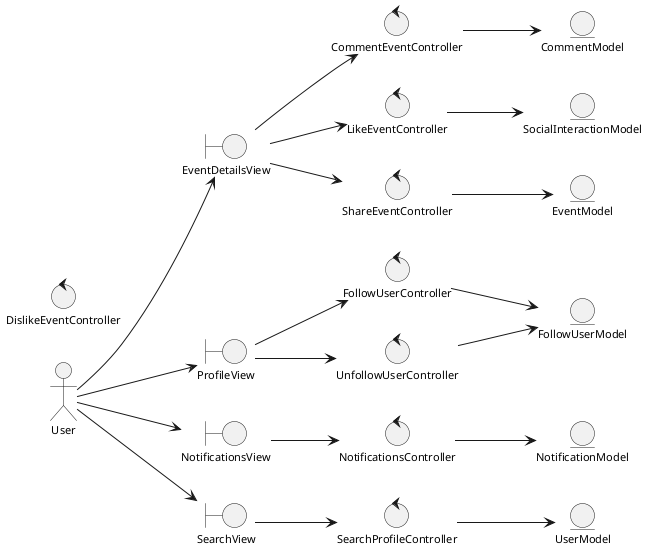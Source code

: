 @startuml analysisClassDiagramSocialInteractions
skinparam style strictuml
left to right direction
skinparam defaultTextAlignment center
skinparam defaultFontSize 11

actor "User" as user

entity "UserModel" as userModel
entity "EventModel" as eventModel
entity "SocialInteractionModel" as socialInteractionModel
entity "CommentModel" as commentModel
entity "FollowUserModel" as followUserModel
entity "NotificationModel" as notificationModel

boundary "EventDetailsView" as eventDetailsView
boundary "ProfileView" as profileView
boundary "NotificationsView" as notificationsView
boundary "SearchView" as searchView

control "CommentEventController" as commentEventController
control "LikeEventController" as likeEventController
control "DislikeEventController" as dislikeEventController
control "ShareEventController" as shareEventController
control "FollowUserController" as followUserController
control "UnfollowUserController" as unfollowUserController
control "NotificationsController" as notificationsController
control "SearchProfileController" as searchProfileController

user --> eventDetailsView
user --> profileView
user --> notificationsView
user --> searchView

eventDetailsView --> commentEventController
eventDetailsView --> likeEventController
eventDetailsView --> shareEventController
profileView --> followUserController
profileView --> unfollowUserController
notificationsView --> notificationsController
searchView --> searchProfileController

commentEventController --> commentModel
likeEventController --> socialInteractionModel
shareEventController --> eventModel
followUserController --> followUserModel
unfollowUserController --> followUserModel
notificationsController --> notificationModel
searchProfileController --> userModel

@enduml